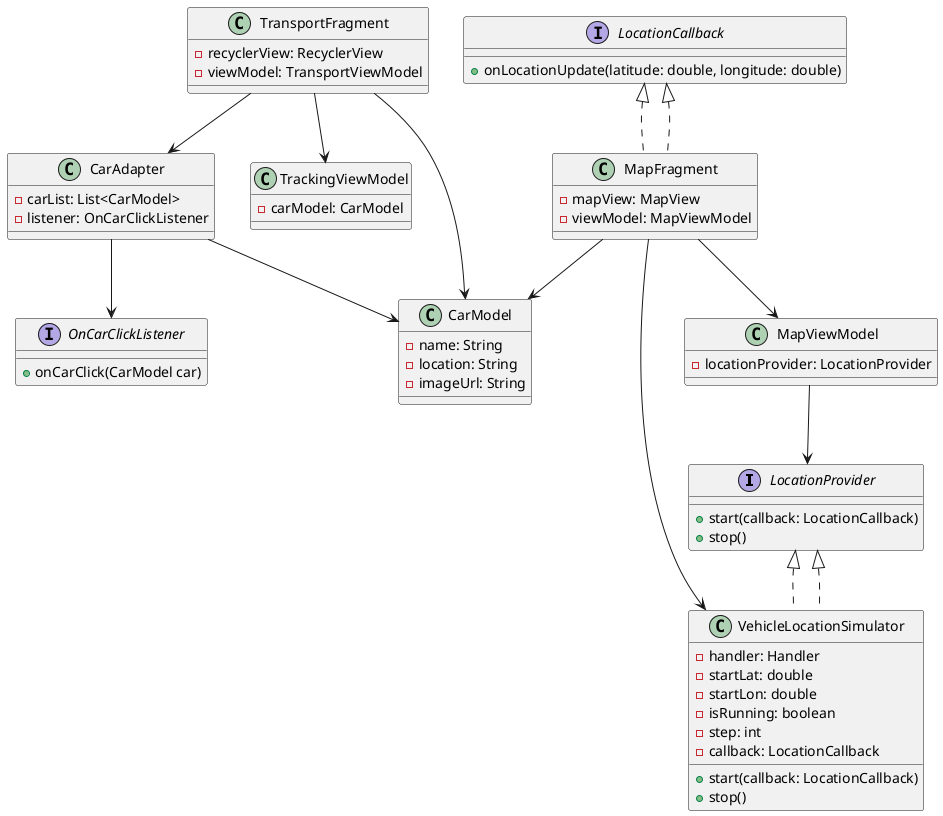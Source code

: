 @startuml

' Интерфейсы
interface LocationProvider {
    +start(callback: LocationCallback)
    +stop()
}

interface LocationCallback {
    +onLocationUpdate(latitude: double, longitude: double)
}

interface OnCarClickListener {
    +onCarClick(CarModel car)
}

' Классы
class VehicleLocationSimulator implements LocationProvider {
    -handler: Handler
    -startLat: double
    -startLon: double
    -isRunning: boolean
    -step: int
    -callback: LocationCallback
    +start(callback: LocationCallback)
    +stop()
}

class CarModel {
    -name: String
    -location: String
    -imageUrl: String
}

class CarAdapter {
    -carList: List<CarModel>
    -listener: OnCarClickListener
}

class MapFragment implements LocationCallback {
    -mapView: MapView
    -viewModel: MapViewModel
}

class MapViewModel {
    -locationProvider: LocationProvider
}

class TrackingViewModel {
    -carModel: CarModel
}

class TransportFragment {
    -recyclerView: RecyclerView
    -viewModel: TransportViewModel
}

LocationProvider <|.. VehicleLocationSimulator
LocationCallback <|.. MapFragment
MapFragment --> MapViewModel
MapFragment --> VehicleLocationSimulator
MapFragment --> CarModel
MapViewModel --> LocationProvider
CarAdapter --> CarModel
CarAdapter --> OnCarClickListener
TransportFragment --> CarAdapter
TransportFragment --> CarModel
TransportFragment --> TrackingViewModel

@enduml
